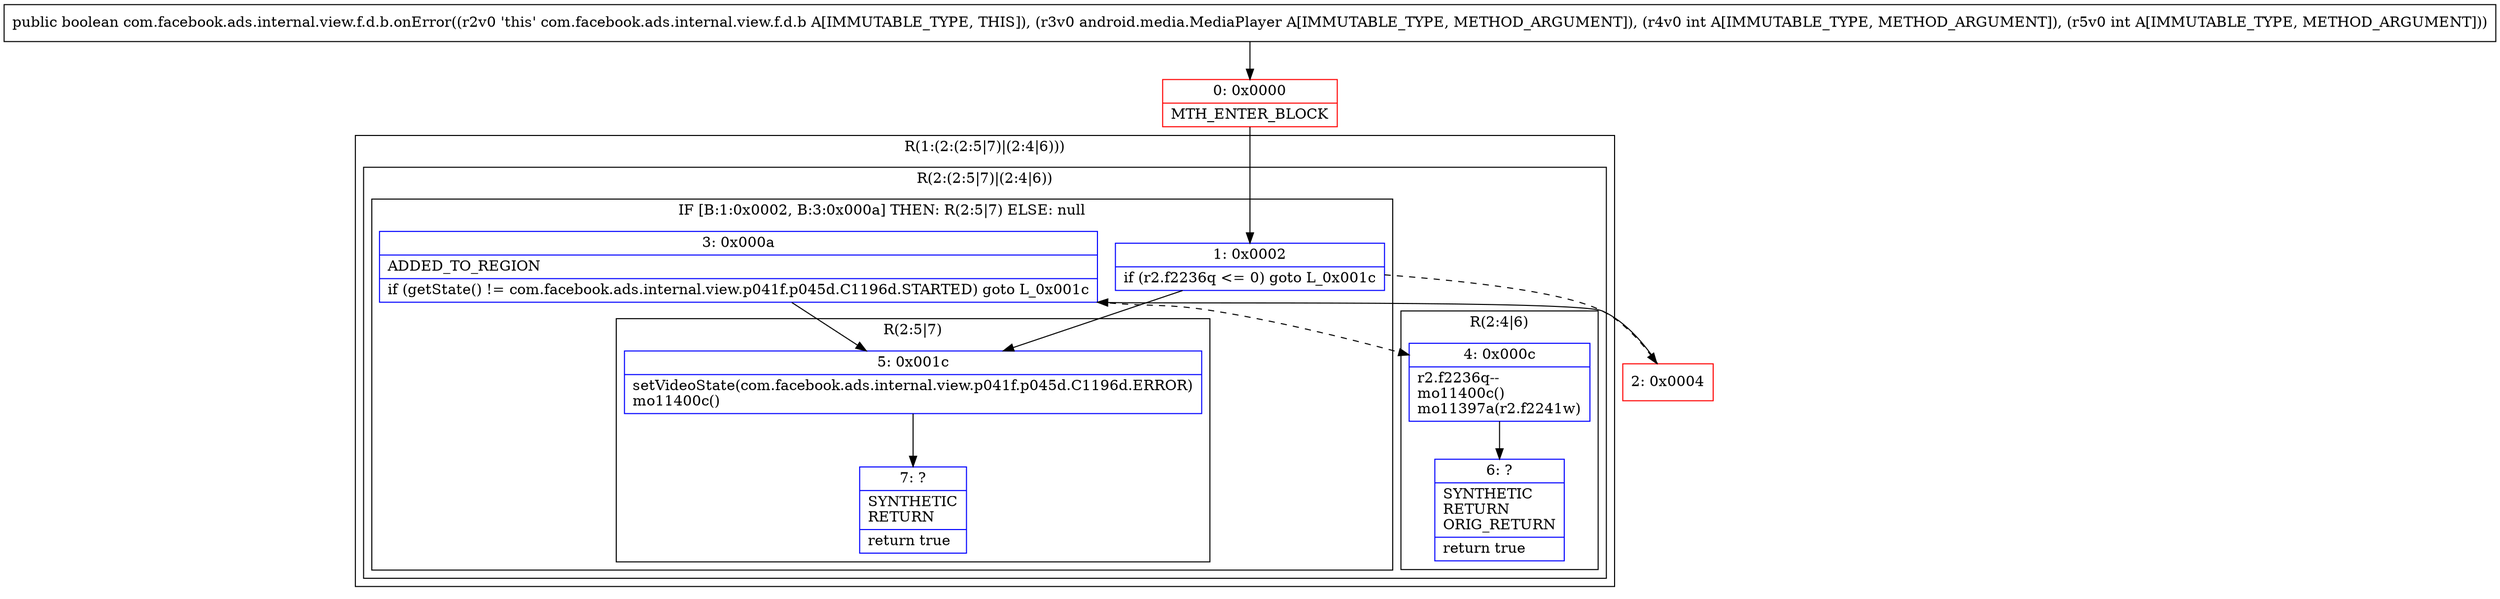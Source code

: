 digraph "CFG forcom.facebook.ads.internal.view.f.d.b.onError(Landroid\/media\/MediaPlayer;II)Z" {
subgraph cluster_Region_348514360 {
label = "R(1:(2:(2:5|7)|(2:4|6)))";
node [shape=record,color=blue];
subgraph cluster_Region_785758464 {
label = "R(2:(2:5|7)|(2:4|6))";
node [shape=record,color=blue];
subgraph cluster_IfRegion_961853724 {
label = "IF [B:1:0x0002, B:3:0x000a] THEN: R(2:5|7) ELSE: null";
node [shape=record,color=blue];
Node_1 [shape=record,label="{1\:\ 0x0002|if (r2.f2236q \<= 0) goto L_0x001c\l}"];
Node_3 [shape=record,label="{3\:\ 0x000a|ADDED_TO_REGION\l|if (getState() != com.facebook.ads.internal.view.p041f.p045d.C1196d.STARTED) goto L_0x001c\l}"];
subgraph cluster_Region_785032431 {
label = "R(2:5|7)";
node [shape=record,color=blue];
Node_5 [shape=record,label="{5\:\ 0x001c|setVideoState(com.facebook.ads.internal.view.p041f.p045d.C1196d.ERROR)\lmo11400c()\l}"];
Node_7 [shape=record,label="{7\:\ ?|SYNTHETIC\lRETURN\l|return true\l}"];
}
}
subgraph cluster_Region_368381222 {
label = "R(2:4|6)";
node [shape=record,color=blue];
Node_4 [shape=record,label="{4\:\ 0x000c|r2.f2236q\-\-\lmo11400c()\lmo11397a(r2.f2241w)\l}"];
Node_6 [shape=record,label="{6\:\ ?|SYNTHETIC\lRETURN\lORIG_RETURN\l|return true\l}"];
}
}
}
Node_0 [shape=record,color=red,label="{0\:\ 0x0000|MTH_ENTER_BLOCK\l}"];
Node_2 [shape=record,color=red,label="{2\:\ 0x0004}"];
MethodNode[shape=record,label="{public boolean com.facebook.ads.internal.view.f.d.b.onError((r2v0 'this' com.facebook.ads.internal.view.f.d.b A[IMMUTABLE_TYPE, THIS]), (r3v0 android.media.MediaPlayer A[IMMUTABLE_TYPE, METHOD_ARGUMENT]), (r4v0 int A[IMMUTABLE_TYPE, METHOD_ARGUMENT]), (r5v0 int A[IMMUTABLE_TYPE, METHOD_ARGUMENT])) }"];
MethodNode -> Node_0;
Node_1 -> Node_2[style=dashed];
Node_1 -> Node_5;
Node_3 -> Node_4[style=dashed];
Node_3 -> Node_5;
Node_5 -> Node_7;
Node_4 -> Node_6;
Node_0 -> Node_1;
Node_2 -> Node_3;
}

